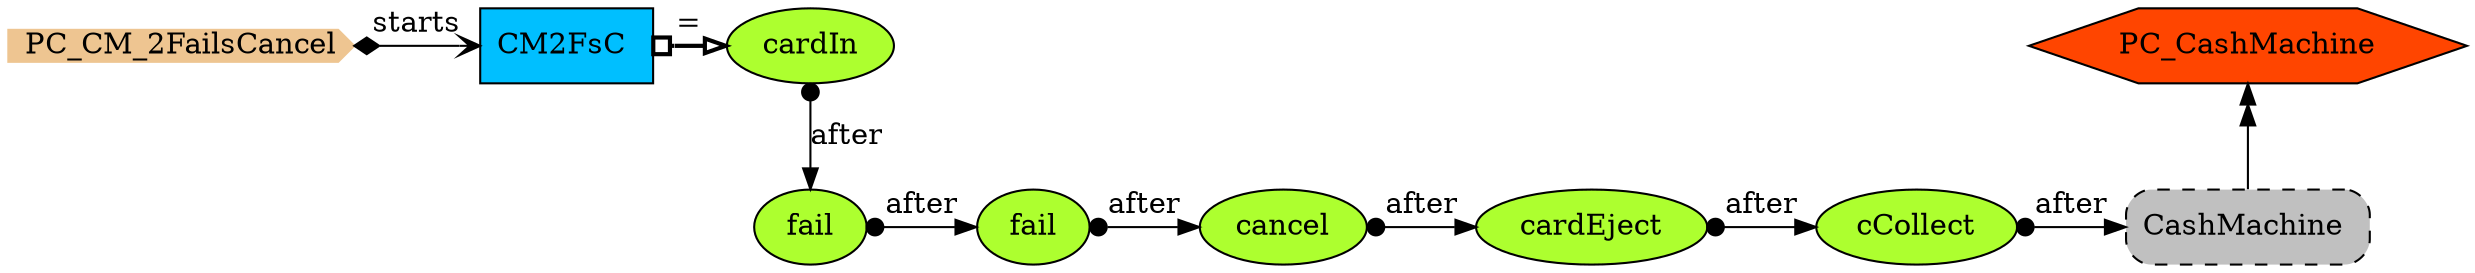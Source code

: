 digraph {
StartN_ [shape = cds,color=burlywood2,style=filled,height=.2,width=.2, label =PC_CM_2FailsCancel];
PC_CashMachine [shape=hexagon,fillcolor=orangered,style=filled,label =PC_CashMachine];
RefCashMachine [shape=rectangle,fillcolor=gray,style="rounded,filled,dashed",label="CashMachine "];
cCollect [shape=ellipse,fillcolor=greenyellow,style = filled,label="cCollect"];
cardEject [shape=ellipse,fillcolor=greenyellow,style = filled,label="cardEject"];
cancel [shape=ellipse,fillcolor=greenyellow,style = filled,label="cancel"];
fail2 [shape=ellipse,fillcolor=greenyellow,style = filled,label="fail"];
fail [shape=ellipse,fillcolor=greenyellow,style = filled,label="fail"];
cardIn [shape=ellipse,fillcolor=greenyellow,style = filled,label="cardIn"];
CM2FsC [shape=box,fillcolor=deepskyblue,style = filled,label="CM2FsC "];

{rank=min;StartN_,CM2FsC,cardIn,PC_CashMachine}
{rank=same;fail,fail2,cancel,cardEject,cCollect,RefCashMachine}
{rank=same;fail,fail2,cancel,cardEject,cCollect,RefCashMachine}
{rank=same;fail2,cancel,cardEject,cCollect,RefCashMachine}
{rank=same;cancel,cardEject,cCollect,RefCashMachine}
{rank=same;cardEject,cCollect,RefCashMachine}
{rank=same;cCollect,RefCashMachine}

cCollect->RefCashMachine[arrowtail=dot,dir=both,label="after"];
RefCashMachine->PC_CashMachine[arrowhead="normalnormal",label=" "];
cardEject->cCollect[arrowtail=dot,dir=both,label="after"];
cancel->cardEject[arrowtail=dot,dir=both,label="after"];
fail2->cancel[arrowtail=dot,dir=both,label="after"];
fail->fail2[arrowtail=dot,dir=both,label="after"];
cardIn->fail[arrowtail=dot,dir=both,label="after"];
StartN_->CM2FsC[arrowhead="open",arrowtail=diamond,dir=both,label="starts"];
CM2FsC->cardIn[arrowhead="onormal",dir=both,arrowtail=obox,penwidth=2,label="="];
}
